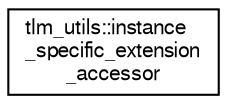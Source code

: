 digraph "Graphical Class Hierarchy"
{
  edge [fontname="FreeSans",fontsize="10",labelfontname="FreeSans",labelfontsize="10"];
  node [fontname="FreeSans",fontsize="10",shape=record];
  rankdir="LR";
  Node0 [label="tlm_utils::instance\l_specific_extension\l_accessor",height=0.2,width=0.4,color="black", fillcolor="white", style="filled",URL="$a02567.html"];
}
